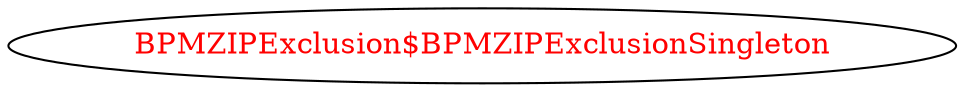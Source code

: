 digraph dependencyGraph {
 concentrate=true;
 ranksep="2.0";
 rankdir="LR"; 
 splines="ortho";
"BPMZIPExclusion$BPMZIPExclusionSingleton" [fontcolor="red"];
}